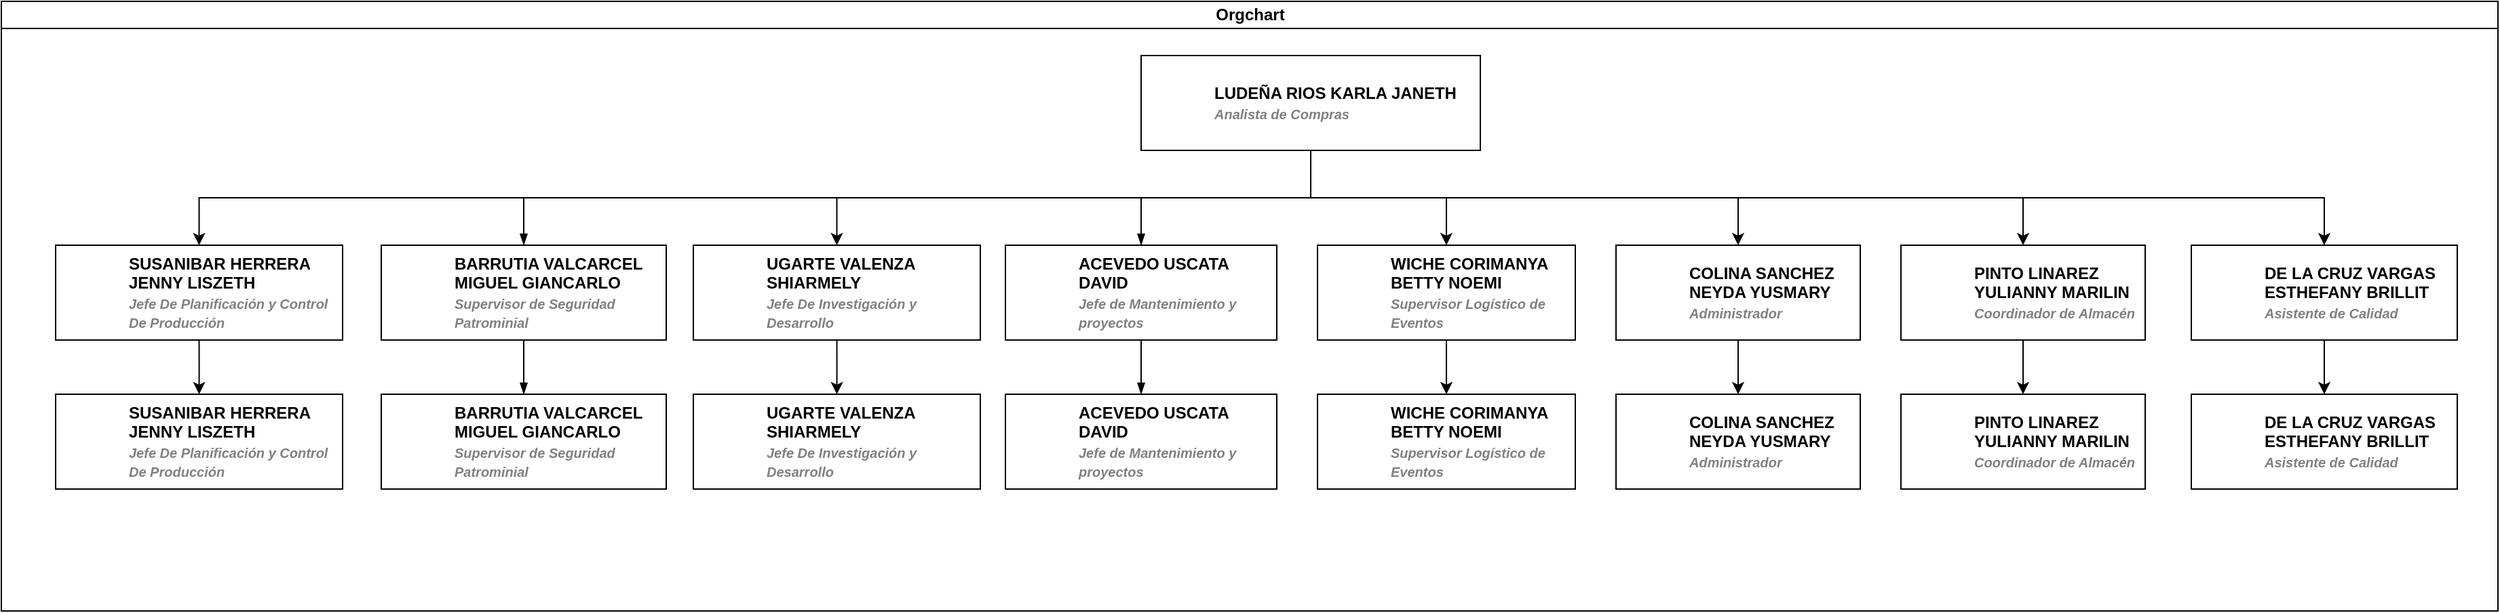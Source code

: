 <mxfile version="21.7.2" type="github">
  <diagram id="prtHgNgQTEPvFCAcTncT" name="Page-1">
    <mxGraphModel dx="1646" dy="790" grid="1" gridSize="10" guides="1" tooltips="1" connect="1" arrows="1" fold="1" page="1" pageScale="1" pageWidth="827" pageHeight="1169" math="0" shadow="0">
      <root>
        <mxCell id="0" />
        <mxCell id="1" parent="0" />
        <mxCell id="dNxyNK7c78bLwvsdeMH5-11" value="Orgchart" style="swimlane;html=1;startSize=20;horizontal=1;containerType=tree;glass=0;" parent="1" vertex="1">
          <mxGeometry x="40" y="80" width="1840" height="450" as="geometry" />
        </mxCell>
        <mxCell id="GGEF6i-dhOF42WEpArN_-3" style="edgeStyle=orthogonalEdgeStyle;rounded=0;orthogonalLoop=1;jettySize=auto;html=1;exitX=0.5;exitY=1;exitDx=0;exitDy=0;" edge="1" parent="dNxyNK7c78bLwvsdeMH5-11" source="dNxyNK7c78bLwvsdeMH5-12" target="GGEF6i-dhOF42WEpArN_-1">
          <mxGeometry relative="1" as="geometry" />
        </mxCell>
        <mxCell id="GGEF6i-dhOF42WEpArN_-7" style="edgeStyle=orthogonalEdgeStyle;rounded=0;orthogonalLoop=1;jettySize=auto;html=1;exitX=0.5;exitY=1;exitDx=0;exitDy=0;" edge="1" parent="dNxyNK7c78bLwvsdeMH5-11" source="dNxyNK7c78bLwvsdeMH5-12" target="GGEF6i-dhOF42WEpArN_-4">
          <mxGeometry relative="1" as="geometry" />
        </mxCell>
        <mxCell id="GGEF6i-dhOF42WEpArN_-16" style="edgeStyle=orthogonalEdgeStyle;rounded=0;orthogonalLoop=1;jettySize=auto;html=1;exitX=0.5;exitY=1;exitDx=0;exitDy=0;" edge="1" parent="dNxyNK7c78bLwvsdeMH5-11" source="dNxyNK7c78bLwvsdeMH5-12" target="GGEF6i-dhOF42WEpArN_-14">
          <mxGeometry relative="1" as="geometry" />
        </mxCell>
        <UserObject label="LUDEÑA RIOS KARLA JANETH&lt;br&gt;&lt;font size=&quot;1&quot; color=&quot;#808080&quot;&gt;&lt;i&gt;Analista de Compras&lt;/i&gt;&lt;/font&gt;" name="Tessa Miller" position="CFO" location="Office 1" email="me@example.com" placeholders="1" link="https://www.draw.io" id="dNxyNK7c78bLwvsdeMH5-12">
          <mxCell style="label;image=https://cdn3.iconfinder.com/data/icons/user-avatars-1/512/users-3-128.png;whiteSpace=wrap;html=1;rounded=0;glass=0;treeMoving=1;treeFolding=1;" parent="dNxyNK7c78bLwvsdeMH5-11" vertex="1">
            <mxGeometry x="840" y="40" width="250" height="70" as="geometry" />
          </mxCell>
        </UserObject>
        <mxCell id="dNxyNK7c78bLwvsdeMH5-15" value="" style="endArrow=blockThin;endFill=1;fontSize=11;edgeStyle=elbowEdgeStyle;elbow=vertical;rounded=0;" parent="dNxyNK7c78bLwvsdeMH5-11" source="dNxyNK7c78bLwvsdeMH5-12" target="dNxyNK7c78bLwvsdeMH5-16" edge="1">
          <mxGeometry relative="1" as="geometry" />
        </mxCell>
        <UserObject label="BARRUTIA VALCARCEL MIGUEL GIANCARLO&lt;br&gt;&lt;font size=&quot;1&quot; color=&quot;#808080&quot;&gt;&lt;i&gt;Supervisor de Seguridad Patrominial&lt;/i&gt;&lt;/font&gt;" name="Evan Valet" position="HR Director" location="Office 4" email="me@example.com" placeholders="1" link="https://www.draw.io" id="dNxyNK7c78bLwvsdeMH5-16">
          <mxCell style="label;image=https://cdn3.iconfinder.com/data/icons/user-avatars-1/512/users-9-2-128.png;whiteSpace=wrap;html=1;rounded=0;glass=0;treeFolding=1;treeMoving=1;" parent="dNxyNK7c78bLwvsdeMH5-11" vertex="1">
            <mxGeometry x="280" y="180" width="210" height="70" as="geometry" />
          </mxCell>
        </UserObject>
        <UserObject label="SUSANIBAR HERRERA JENNY LISZETH&lt;br style=&quot;border-color: var(--border-color);&quot;&gt;&lt;i style=&quot;border-color: var(--border-color); color: rgb(128, 128, 128); font-size: x-small;&quot;&gt;Jefe De Planificación y Control De Producción&lt;/i&gt;" name="Tessa Miller" position="CFO" location="Office 1" email="me@example.com" placeholders="1" link="https://www.draw.io" id="GGEF6i-dhOF42WEpArN_-1">
          <mxCell style="label;image=https://cdn3.iconfinder.com/data/icons/user-avatars-1/512/users-3-128.png;whiteSpace=wrap;html=1;rounded=0;glass=0;treeMoving=1;treeFolding=1;" vertex="1" parent="dNxyNK7c78bLwvsdeMH5-11">
            <mxGeometry x="40" y="180" width="211.5" height="70" as="geometry" />
          </mxCell>
        </UserObject>
        <UserObject label="UGARTE VALENZA SHIARMELY&lt;br&gt;&lt;i style=&quot;color: rgb(128, 128, 128); font-size: x-small;&quot;&gt;Jefe De Investigación y Desarrollo&lt;/i&gt;" name="Tessa Miller" position="CFO" location="Office 1" email="me@example.com" placeholders="1" link="https://www.draw.io" id="GGEF6i-dhOF42WEpArN_-4">
          <mxCell style="label;image=https://cdn3.iconfinder.com/data/icons/user-avatars-1/512/users-3-128.png;whiteSpace=wrap;html=1;rounded=0;glass=0;treeMoving=1;treeFolding=1;" vertex="1" parent="dNxyNK7c78bLwvsdeMH5-11">
            <mxGeometry x="510" y="180" width="211.5" height="70" as="geometry" />
          </mxCell>
        </UserObject>
        <UserObject label="ACEVEDO USCATA DAVID&lt;br&gt;&lt;i style=&quot;color: gray&quot;&gt;&lt;font style=&quot;font-size: 10px;&quot;&gt;Jefe de Mantenimiento y proyectos&lt;/font&gt;&lt;/i&gt;" name="Alison Donovan" position="System Admin" location="Office 3" email="me@example.com" placeholders="1" link="https://www.draw.io" id="dNxyNK7c78bLwvsdeMH5-18">
          <mxCell style="label;image=https://cdn3.iconfinder.com/data/icons/user-avatars-1/512/users-2-128.png;whiteSpace=wrap;html=1;rounded=0;glass=0;" parent="dNxyNK7c78bLwvsdeMH5-11" vertex="1">
            <mxGeometry x="740" y="180" width="200" height="70" as="geometry" />
          </mxCell>
        </UserObject>
        <mxCell id="dNxyNK7c78bLwvsdeMH5-17" value="" style="endArrow=blockThin;endFill=1;fontSize=11;edgeStyle=elbowEdgeStyle;elbow=vertical;rounded=0;" parent="dNxyNK7c78bLwvsdeMH5-11" source="dNxyNK7c78bLwvsdeMH5-12" target="dNxyNK7c78bLwvsdeMH5-18" edge="1">
          <mxGeometry relative="1" as="geometry" />
        </mxCell>
        <UserObject label="WICHE CORIMANYA BETTY NOEMI&lt;br&gt;&lt;i style=&quot;color: rgb(128, 128, 128); font-size: x-small;&quot;&gt;Supervisor Logístico de Eventos&lt;br&gt;&lt;/i&gt;" name="Tessa Miller" position="CFO" location="Office 1" email="me@example.com" placeholders="1" link="https://www.draw.io" id="GGEF6i-dhOF42WEpArN_-8">
          <mxCell style="label;image=https://cdn3.iconfinder.com/data/icons/user-avatars-1/512/users-3-128.png;whiteSpace=wrap;html=1;rounded=0;glass=0;treeMoving=1;treeFolding=1;" vertex="1" parent="dNxyNK7c78bLwvsdeMH5-11">
            <mxGeometry x="970" y="180" width="190" height="70" as="geometry" />
          </mxCell>
        </UserObject>
        <mxCell id="GGEF6i-dhOF42WEpArN_-9" style="edgeStyle=orthogonalEdgeStyle;rounded=0;orthogonalLoop=1;jettySize=auto;html=1;exitX=0.5;exitY=1;exitDx=0;exitDy=0;" edge="1" parent="dNxyNK7c78bLwvsdeMH5-11" source="dNxyNK7c78bLwvsdeMH5-12" target="GGEF6i-dhOF42WEpArN_-8">
          <mxGeometry relative="1" as="geometry">
            <mxPoint x="385" y="120" as="sourcePoint" />
            <mxPoint x="616" y="180" as="targetPoint" />
          </mxGeometry>
        </mxCell>
        <UserObject label="COLINA SANCHEZ NEYDA YUSMARY&lt;br&gt;&lt;i style=&quot;color: rgb(128, 128, 128); font-size: x-small;&quot;&gt;Administrador&lt;br&gt;&lt;/i&gt;" name="Tessa Miller" position="CFO" location="Office 1" email="me@example.com" placeholders="1" link="https://www.draw.io" id="GGEF6i-dhOF42WEpArN_-10">
          <mxCell style="label;image=https://cdn3.iconfinder.com/data/icons/user-avatars-1/512/users-3-128.png;whiteSpace=wrap;html=1;rounded=0;glass=0;treeMoving=1;treeFolding=1;" vertex="1" parent="dNxyNK7c78bLwvsdeMH5-11">
            <mxGeometry x="1190" y="180" width="180" height="70" as="geometry" />
          </mxCell>
        </UserObject>
        <mxCell id="GGEF6i-dhOF42WEpArN_-11" style="edgeStyle=orthogonalEdgeStyle;rounded=0;orthogonalLoop=1;jettySize=auto;html=1;exitX=0.5;exitY=1;exitDx=0;exitDy=0;" edge="1" parent="dNxyNK7c78bLwvsdeMH5-11" source="dNxyNK7c78bLwvsdeMH5-12" target="GGEF6i-dhOF42WEpArN_-10">
          <mxGeometry relative="1" as="geometry">
            <mxPoint x="805" y="120" as="sourcePoint" />
            <mxPoint x="1065" y="180" as="targetPoint" />
          </mxGeometry>
        </mxCell>
        <UserObject label="PINTO LINAREZ YULIANNY MARILIN&lt;br&gt;&lt;i style=&quot;color: rgb(128, 128, 128); font-size: x-small;&quot;&gt;Coordinador de Almacén&lt;br&gt;&lt;/i&gt;" name="Tessa Miller" position="CFO" location="Office 1" email="me@example.com" placeholders="1" link="https://www.draw.io" id="GGEF6i-dhOF42WEpArN_-12">
          <mxCell style="label;image=https://cdn3.iconfinder.com/data/icons/user-avatars-1/512/users-3-128.png;whiteSpace=wrap;html=1;rounded=0;glass=0;treeMoving=1;treeFolding=1;" vertex="1" parent="dNxyNK7c78bLwvsdeMH5-11">
            <mxGeometry x="1400" y="180" width="180" height="70" as="geometry" />
          </mxCell>
        </UserObject>
        <mxCell id="GGEF6i-dhOF42WEpArN_-13" style="edgeStyle=orthogonalEdgeStyle;rounded=0;orthogonalLoop=1;jettySize=auto;html=1;exitX=0.5;exitY=1;exitDx=0;exitDy=0;" edge="1" parent="dNxyNK7c78bLwvsdeMH5-11" source="dNxyNK7c78bLwvsdeMH5-12" target="GGEF6i-dhOF42WEpArN_-12">
          <mxGeometry relative="1" as="geometry">
            <mxPoint x="805" y="120" as="sourcePoint" />
            <mxPoint x="1280" y="180" as="targetPoint" />
          </mxGeometry>
        </mxCell>
        <mxCell id="GGEF6i-dhOF42WEpArN_-55" style="edgeStyle=orthogonalEdgeStyle;rounded=0;orthogonalLoop=1;jettySize=auto;html=1;" edge="1" parent="dNxyNK7c78bLwvsdeMH5-11" source="GGEF6i-dhOF42WEpArN_-14" target="GGEF6i-dhOF42WEpArN_-52">
          <mxGeometry relative="1" as="geometry" />
        </mxCell>
        <UserObject label="DE LA CRUZ VARGAS ESTHEFANY BRILLIT&lt;br&gt;&lt;i style=&quot;color: rgb(128, 128, 128); font-size: x-small;&quot;&gt;Asistente de Calidad&lt;br&gt;&lt;/i&gt;" name="Tessa Miller" position="CFO" location="Office 1" email="me@example.com" placeholders="1" link="https://www.draw.io" id="GGEF6i-dhOF42WEpArN_-14">
          <mxCell style="label;image=https://cdn3.iconfinder.com/data/icons/user-avatars-1/512/users-3-128.png;whiteSpace=wrap;html=1;rounded=0;glass=0;treeMoving=1;treeFolding=1;" vertex="1" parent="dNxyNK7c78bLwvsdeMH5-11">
            <mxGeometry x="1614" y="180" width="196" height="70" as="geometry" />
          </mxCell>
        </UserObject>
        <mxCell id="GGEF6i-dhOF42WEpArN_-35" style="edgeStyle=orthogonalEdgeStyle;rounded=0;orthogonalLoop=1;jettySize=auto;html=1;exitX=0.5;exitY=1;exitDx=0;exitDy=0;" edge="1" target="GGEF6i-dhOF42WEpArN_-36" source="GGEF6i-dhOF42WEpArN_-1" parent="dNxyNK7c78bLwvsdeMH5-11">
          <mxGeometry relative="1" as="geometry">
            <mxPoint x="1005" y="190" as="sourcePoint" />
          </mxGeometry>
        </mxCell>
        <UserObject label="SUSANIBAR HERRERA JENNY LISZETH&lt;br style=&quot;border-color: var(--border-color);&quot;&gt;&lt;i style=&quot;border-color: var(--border-color); color: rgb(128, 128, 128); font-size: x-small;&quot;&gt;Jefe De Planificación y Control De Producción&lt;/i&gt;" name="Tessa Miller" position="CFO" location="Office 1" email="me@example.com" placeholders="1" link="https://www.draw.io" id="GGEF6i-dhOF42WEpArN_-36">
          <mxCell style="label;image=https://cdn3.iconfinder.com/data/icons/user-avatars-1/512/users-3-128.png;whiteSpace=wrap;html=1;rounded=0;glass=0;treeMoving=1;treeFolding=1;" vertex="1" parent="dNxyNK7c78bLwvsdeMH5-11">
            <mxGeometry x="40" y="290" width="211.5" height="70" as="geometry" />
          </mxCell>
        </UserObject>
        <mxCell id="GGEF6i-dhOF42WEpArN_-37" value="" style="endArrow=blockThin;endFill=1;fontSize=11;edgeStyle=elbowEdgeStyle;elbow=vertical;rounded=0;" edge="1" target="GGEF6i-dhOF42WEpArN_-38" source="dNxyNK7c78bLwvsdeMH5-16" parent="dNxyNK7c78bLwvsdeMH5-11">
          <mxGeometry relative="1" as="geometry">
            <mxPoint x="1005" y="190" as="sourcePoint" />
          </mxGeometry>
        </mxCell>
        <UserObject label="BARRUTIA VALCARCEL MIGUEL GIANCARLO&lt;br&gt;&lt;font size=&quot;1&quot; color=&quot;#808080&quot;&gt;&lt;i&gt;Supervisor de Seguridad Patrominial&lt;/i&gt;&lt;/font&gt;" name="Evan Valet" position="HR Director" location="Office 4" email="me@example.com" placeholders="1" link="https://www.draw.io" id="GGEF6i-dhOF42WEpArN_-38">
          <mxCell style="label;image=https://cdn3.iconfinder.com/data/icons/user-avatars-1/512/users-9-2-128.png;whiteSpace=wrap;html=1;rounded=0;glass=0;treeFolding=1;treeMoving=1;" vertex="1" parent="dNxyNK7c78bLwvsdeMH5-11">
            <mxGeometry x="280" y="290" width="210" height="70" as="geometry" />
          </mxCell>
        </UserObject>
        <mxCell id="GGEF6i-dhOF42WEpArN_-39" style="edgeStyle=orthogonalEdgeStyle;rounded=0;orthogonalLoop=1;jettySize=auto;html=1;exitX=0.5;exitY=1;exitDx=0;exitDy=0;" edge="1" target="GGEF6i-dhOF42WEpArN_-40" source="GGEF6i-dhOF42WEpArN_-4" parent="dNxyNK7c78bLwvsdeMH5-11">
          <mxGeometry relative="1" as="geometry">
            <mxPoint x="1005" y="190" as="sourcePoint" />
          </mxGeometry>
        </mxCell>
        <UserObject label="UGARTE VALENZA SHIARMELY&lt;br&gt;&lt;i style=&quot;color: rgb(128, 128, 128); font-size: x-small;&quot;&gt;Jefe De Investigación y Desarrollo&lt;/i&gt;" name="Tessa Miller" position="CFO" location="Office 1" email="me@example.com" placeholders="1" link="https://www.draw.io" id="GGEF6i-dhOF42WEpArN_-40">
          <mxCell style="label;image=https://cdn3.iconfinder.com/data/icons/user-avatars-1/512/users-3-128.png;whiteSpace=wrap;html=1;rounded=0;glass=0;treeMoving=1;treeFolding=1;" vertex="1" parent="dNxyNK7c78bLwvsdeMH5-11">
            <mxGeometry x="510" y="290" width="211.5" height="70" as="geometry" />
          </mxCell>
        </UserObject>
        <mxCell id="GGEF6i-dhOF42WEpArN_-41" value="" style="endArrow=blockThin;endFill=1;fontSize=11;edgeStyle=elbowEdgeStyle;elbow=vertical;rounded=0;" edge="1" target="GGEF6i-dhOF42WEpArN_-42" source="dNxyNK7c78bLwvsdeMH5-18" parent="dNxyNK7c78bLwvsdeMH5-11">
          <mxGeometry relative="1" as="geometry">
            <mxPoint x="1005" y="190" as="sourcePoint" />
          </mxGeometry>
        </mxCell>
        <UserObject label="ACEVEDO USCATA DAVID&lt;br&gt;&lt;i style=&quot;color: gray&quot;&gt;&lt;font style=&quot;font-size: 10px;&quot;&gt;Jefe de Mantenimiento y proyectos&lt;/font&gt;&lt;/i&gt;" name="Alison Donovan" position="System Admin" location="Office 3" email="me@example.com" placeholders="1" link="https://www.draw.io" id="GGEF6i-dhOF42WEpArN_-42">
          <mxCell style="label;image=https://cdn3.iconfinder.com/data/icons/user-avatars-1/512/users-2-128.png;whiteSpace=wrap;html=1;rounded=0;glass=0;" vertex="1" parent="dNxyNK7c78bLwvsdeMH5-11">
            <mxGeometry x="740" y="290" width="200" height="70" as="geometry" />
          </mxCell>
        </UserObject>
        <mxCell id="GGEF6i-dhOF42WEpArN_-43" style="edgeStyle=orthogonalEdgeStyle;rounded=0;orthogonalLoop=1;jettySize=auto;html=1;exitX=0.5;exitY=1;exitDx=0;exitDy=0;" edge="1" target="GGEF6i-dhOF42WEpArN_-44" source="GGEF6i-dhOF42WEpArN_-8" parent="dNxyNK7c78bLwvsdeMH5-11">
          <mxGeometry relative="1" as="geometry">
            <mxPoint x="1005" y="190" as="sourcePoint" />
            <mxPoint x="656" y="260" as="targetPoint" />
          </mxGeometry>
        </mxCell>
        <UserObject label="WICHE CORIMANYA BETTY NOEMI&lt;br&gt;&lt;i style=&quot;color: rgb(128, 128, 128); font-size: x-small;&quot;&gt;Supervisor Logístico de Eventos&lt;br&gt;&lt;/i&gt;" name="Tessa Miller" position="CFO" location="Office 1" email="me@example.com" placeholders="1" link="https://www.draw.io" id="GGEF6i-dhOF42WEpArN_-44">
          <mxCell style="label;image=https://cdn3.iconfinder.com/data/icons/user-avatars-1/512/users-3-128.png;whiteSpace=wrap;html=1;rounded=0;glass=0;treeMoving=1;treeFolding=1;" vertex="1" parent="dNxyNK7c78bLwvsdeMH5-11">
            <mxGeometry x="970" y="290" width="190" height="70" as="geometry" />
          </mxCell>
        </UserObject>
        <mxCell id="GGEF6i-dhOF42WEpArN_-45" style="edgeStyle=orthogonalEdgeStyle;rounded=0;orthogonalLoop=1;jettySize=auto;html=1;exitX=0.5;exitY=1;exitDx=0;exitDy=0;" edge="1" target="GGEF6i-dhOF42WEpArN_-46" source="GGEF6i-dhOF42WEpArN_-10" parent="dNxyNK7c78bLwvsdeMH5-11">
          <mxGeometry relative="1" as="geometry">
            <mxPoint x="1005" y="190" as="sourcePoint" />
            <mxPoint x="1105" y="260" as="targetPoint" />
          </mxGeometry>
        </mxCell>
        <UserObject label="COLINA SANCHEZ NEYDA YUSMARY&lt;br&gt;&lt;i style=&quot;color: rgb(128, 128, 128); font-size: x-small;&quot;&gt;Administrador&lt;br&gt;&lt;/i&gt;" name="Tessa Miller" position="CFO" location="Office 1" email="me@example.com" placeholders="1" link="https://www.draw.io" id="GGEF6i-dhOF42WEpArN_-46">
          <mxCell style="label;image=https://cdn3.iconfinder.com/data/icons/user-avatars-1/512/users-3-128.png;whiteSpace=wrap;html=1;rounded=0;glass=0;treeMoving=1;treeFolding=1;" vertex="1" parent="dNxyNK7c78bLwvsdeMH5-11">
            <mxGeometry x="1190" y="290" width="180" height="70" as="geometry" />
          </mxCell>
        </UserObject>
        <mxCell id="GGEF6i-dhOF42WEpArN_-47" style="edgeStyle=orthogonalEdgeStyle;rounded=0;orthogonalLoop=1;jettySize=auto;html=1;exitX=0.5;exitY=1;exitDx=0;exitDy=0;" edge="1" target="GGEF6i-dhOF42WEpArN_-48" source="GGEF6i-dhOF42WEpArN_-12" parent="dNxyNK7c78bLwvsdeMH5-11">
          <mxGeometry relative="1" as="geometry">
            <mxPoint x="1005" y="190" as="sourcePoint" />
            <mxPoint x="1320" y="260" as="targetPoint" />
          </mxGeometry>
        </mxCell>
        <UserObject label="PINTO LINAREZ YULIANNY MARILIN&lt;br&gt;&lt;i style=&quot;color: rgb(128, 128, 128); font-size: x-small;&quot;&gt;Coordinador de Almacén&lt;br&gt;&lt;/i&gt;" name="Tessa Miller" position="CFO" location="Office 1" email="me@example.com" placeholders="1" link="https://www.draw.io" id="GGEF6i-dhOF42WEpArN_-48">
          <mxCell style="label;image=https://cdn3.iconfinder.com/data/icons/user-avatars-1/512/users-3-128.png;whiteSpace=wrap;html=1;rounded=0;glass=0;treeMoving=1;treeFolding=1;" vertex="1" parent="dNxyNK7c78bLwvsdeMH5-11">
            <mxGeometry x="1400" y="290" width="180" height="70" as="geometry" />
          </mxCell>
        </UserObject>
        <UserObject label="DE LA CRUZ VARGAS ESTHEFANY BRILLIT&lt;br&gt;&lt;i style=&quot;color: rgb(128, 128, 128); font-size: x-small;&quot;&gt;Asistente de Calidad&lt;br&gt;&lt;/i&gt;" name="Tessa Miller" position="CFO" location="Office 1" email="me@example.com" placeholders="1" link="https://www.draw.io" id="GGEF6i-dhOF42WEpArN_-52">
          <mxCell style="label;image=https://cdn3.iconfinder.com/data/icons/user-avatars-1/512/users-3-128.png;whiteSpace=wrap;html=1;rounded=0;glass=0;treeMoving=1;treeFolding=1;" vertex="1" parent="dNxyNK7c78bLwvsdeMH5-11">
            <mxGeometry x="1614" y="290" width="196" height="70" as="geometry" />
          </mxCell>
        </UserObject>
        <mxCell id="GGEF6i-dhOF42WEpArN_-15" style="edgeStyle=orthogonalEdgeStyle;rounded=0;orthogonalLoop=1;jettySize=auto;html=1;exitX=0.5;exitY=1;exitDx=0;exitDy=0;" edge="1" parent="1" source="1" target="GGEF6i-dhOF42WEpArN_-14">
          <mxGeometry relative="1" as="geometry">
            <mxPoint x="845" y="200" as="sourcePoint" />
            <mxPoint x="1530" y="260" as="targetPoint" />
          </mxGeometry>
        </mxCell>
        <mxCell id="GGEF6i-dhOF42WEpArN_-51" style="edgeStyle=orthogonalEdgeStyle;rounded=0;orthogonalLoop=1;jettySize=auto;html=1;exitX=0.5;exitY=1;exitDx=0;exitDy=0;" edge="1" target="GGEF6i-dhOF42WEpArN_-52" source="1" parent="1">
          <mxGeometry relative="1" as="geometry">
            <mxPoint x="885" y="280" as="sourcePoint" />
            <mxPoint x="1570" y="340" as="targetPoint" />
          </mxGeometry>
        </mxCell>
      </root>
    </mxGraphModel>
  </diagram>
</mxfile>
